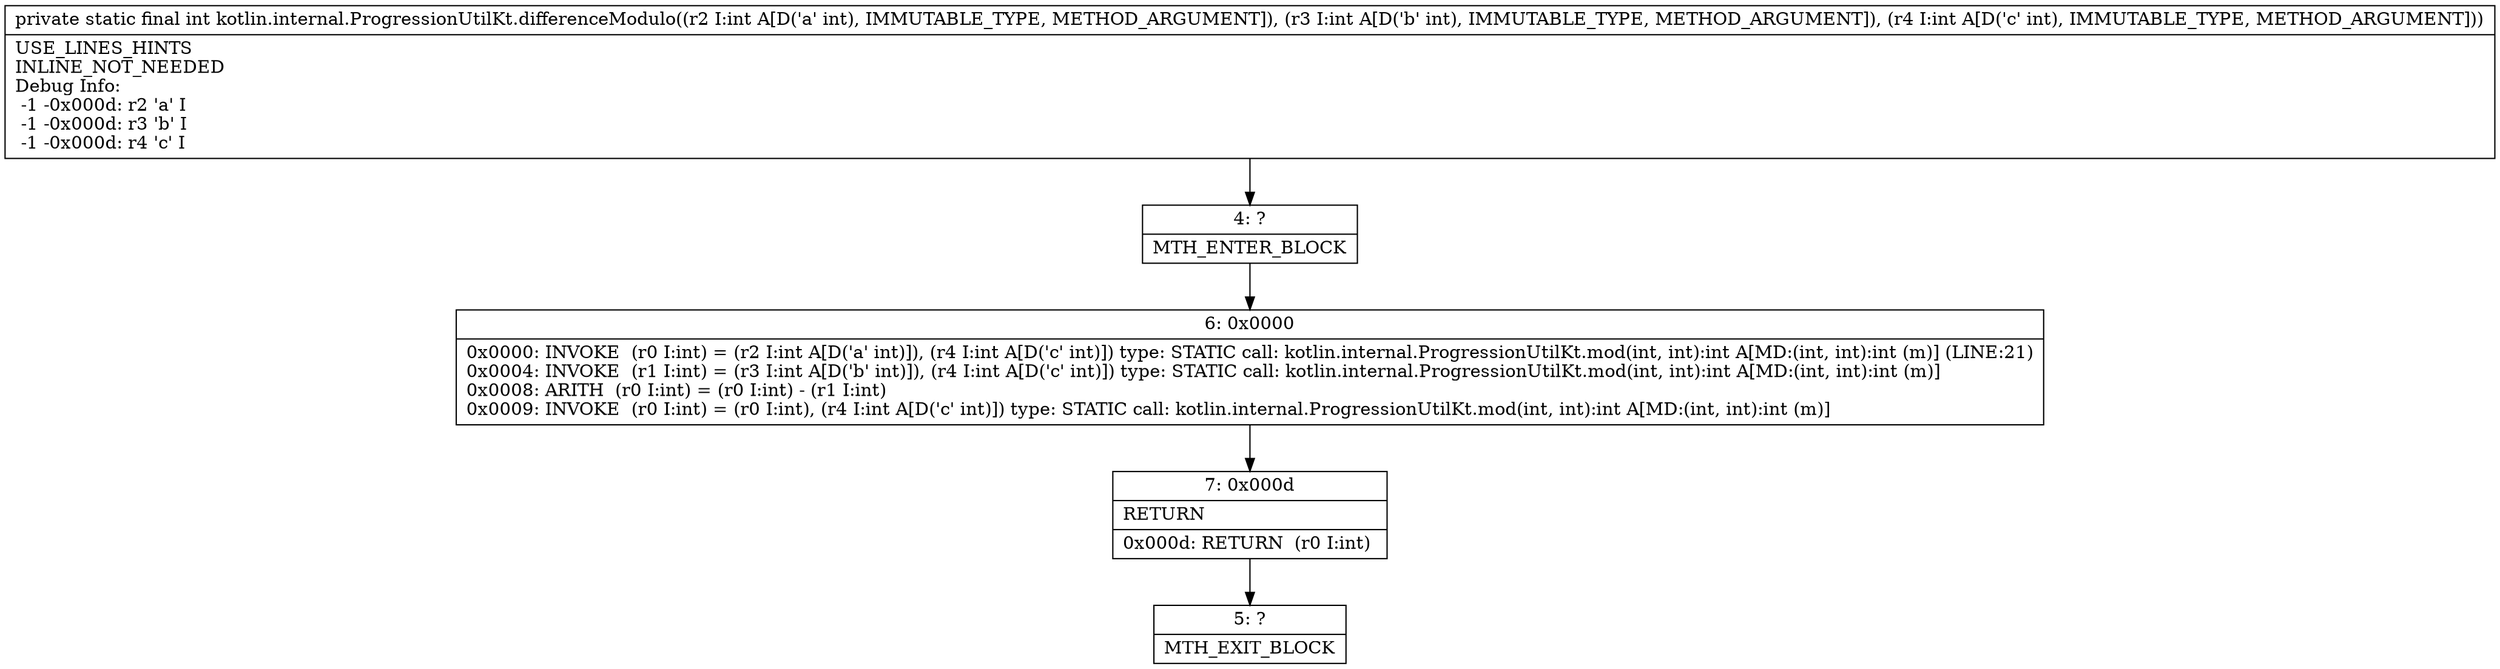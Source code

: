 digraph "CFG forkotlin.internal.ProgressionUtilKt.differenceModulo(III)I" {
Node_4 [shape=record,label="{4\:\ ?|MTH_ENTER_BLOCK\l}"];
Node_6 [shape=record,label="{6\:\ 0x0000|0x0000: INVOKE  (r0 I:int) = (r2 I:int A[D('a' int)]), (r4 I:int A[D('c' int)]) type: STATIC call: kotlin.internal.ProgressionUtilKt.mod(int, int):int A[MD:(int, int):int (m)] (LINE:21)\l0x0004: INVOKE  (r1 I:int) = (r3 I:int A[D('b' int)]), (r4 I:int A[D('c' int)]) type: STATIC call: kotlin.internal.ProgressionUtilKt.mod(int, int):int A[MD:(int, int):int (m)]\l0x0008: ARITH  (r0 I:int) = (r0 I:int) \- (r1 I:int) \l0x0009: INVOKE  (r0 I:int) = (r0 I:int), (r4 I:int A[D('c' int)]) type: STATIC call: kotlin.internal.ProgressionUtilKt.mod(int, int):int A[MD:(int, int):int (m)]\l}"];
Node_7 [shape=record,label="{7\:\ 0x000d|RETURN\l|0x000d: RETURN  (r0 I:int) \l}"];
Node_5 [shape=record,label="{5\:\ ?|MTH_EXIT_BLOCK\l}"];
MethodNode[shape=record,label="{private static final int kotlin.internal.ProgressionUtilKt.differenceModulo((r2 I:int A[D('a' int), IMMUTABLE_TYPE, METHOD_ARGUMENT]), (r3 I:int A[D('b' int), IMMUTABLE_TYPE, METHOD_ARGUMENT]), (r4 I:int A[D('c' int), IMMUTABLE_TYPE, METHOD_ARGUMENT]))  | USE_LINES_HINTS\lINLINE_NOT_NEEDED\lDebug Info:\l  \-1 \-0x000d: r2 'a' I\l  \-1 \-0x000d: r3 'b' I\l  \-1 \-0x000d: r4 'c' I\l}"];
MethodNode -> Node_4;Node_4 -> Node_6;
Node_6 -> Node_7;
Node_7 -> Node_5;
}

